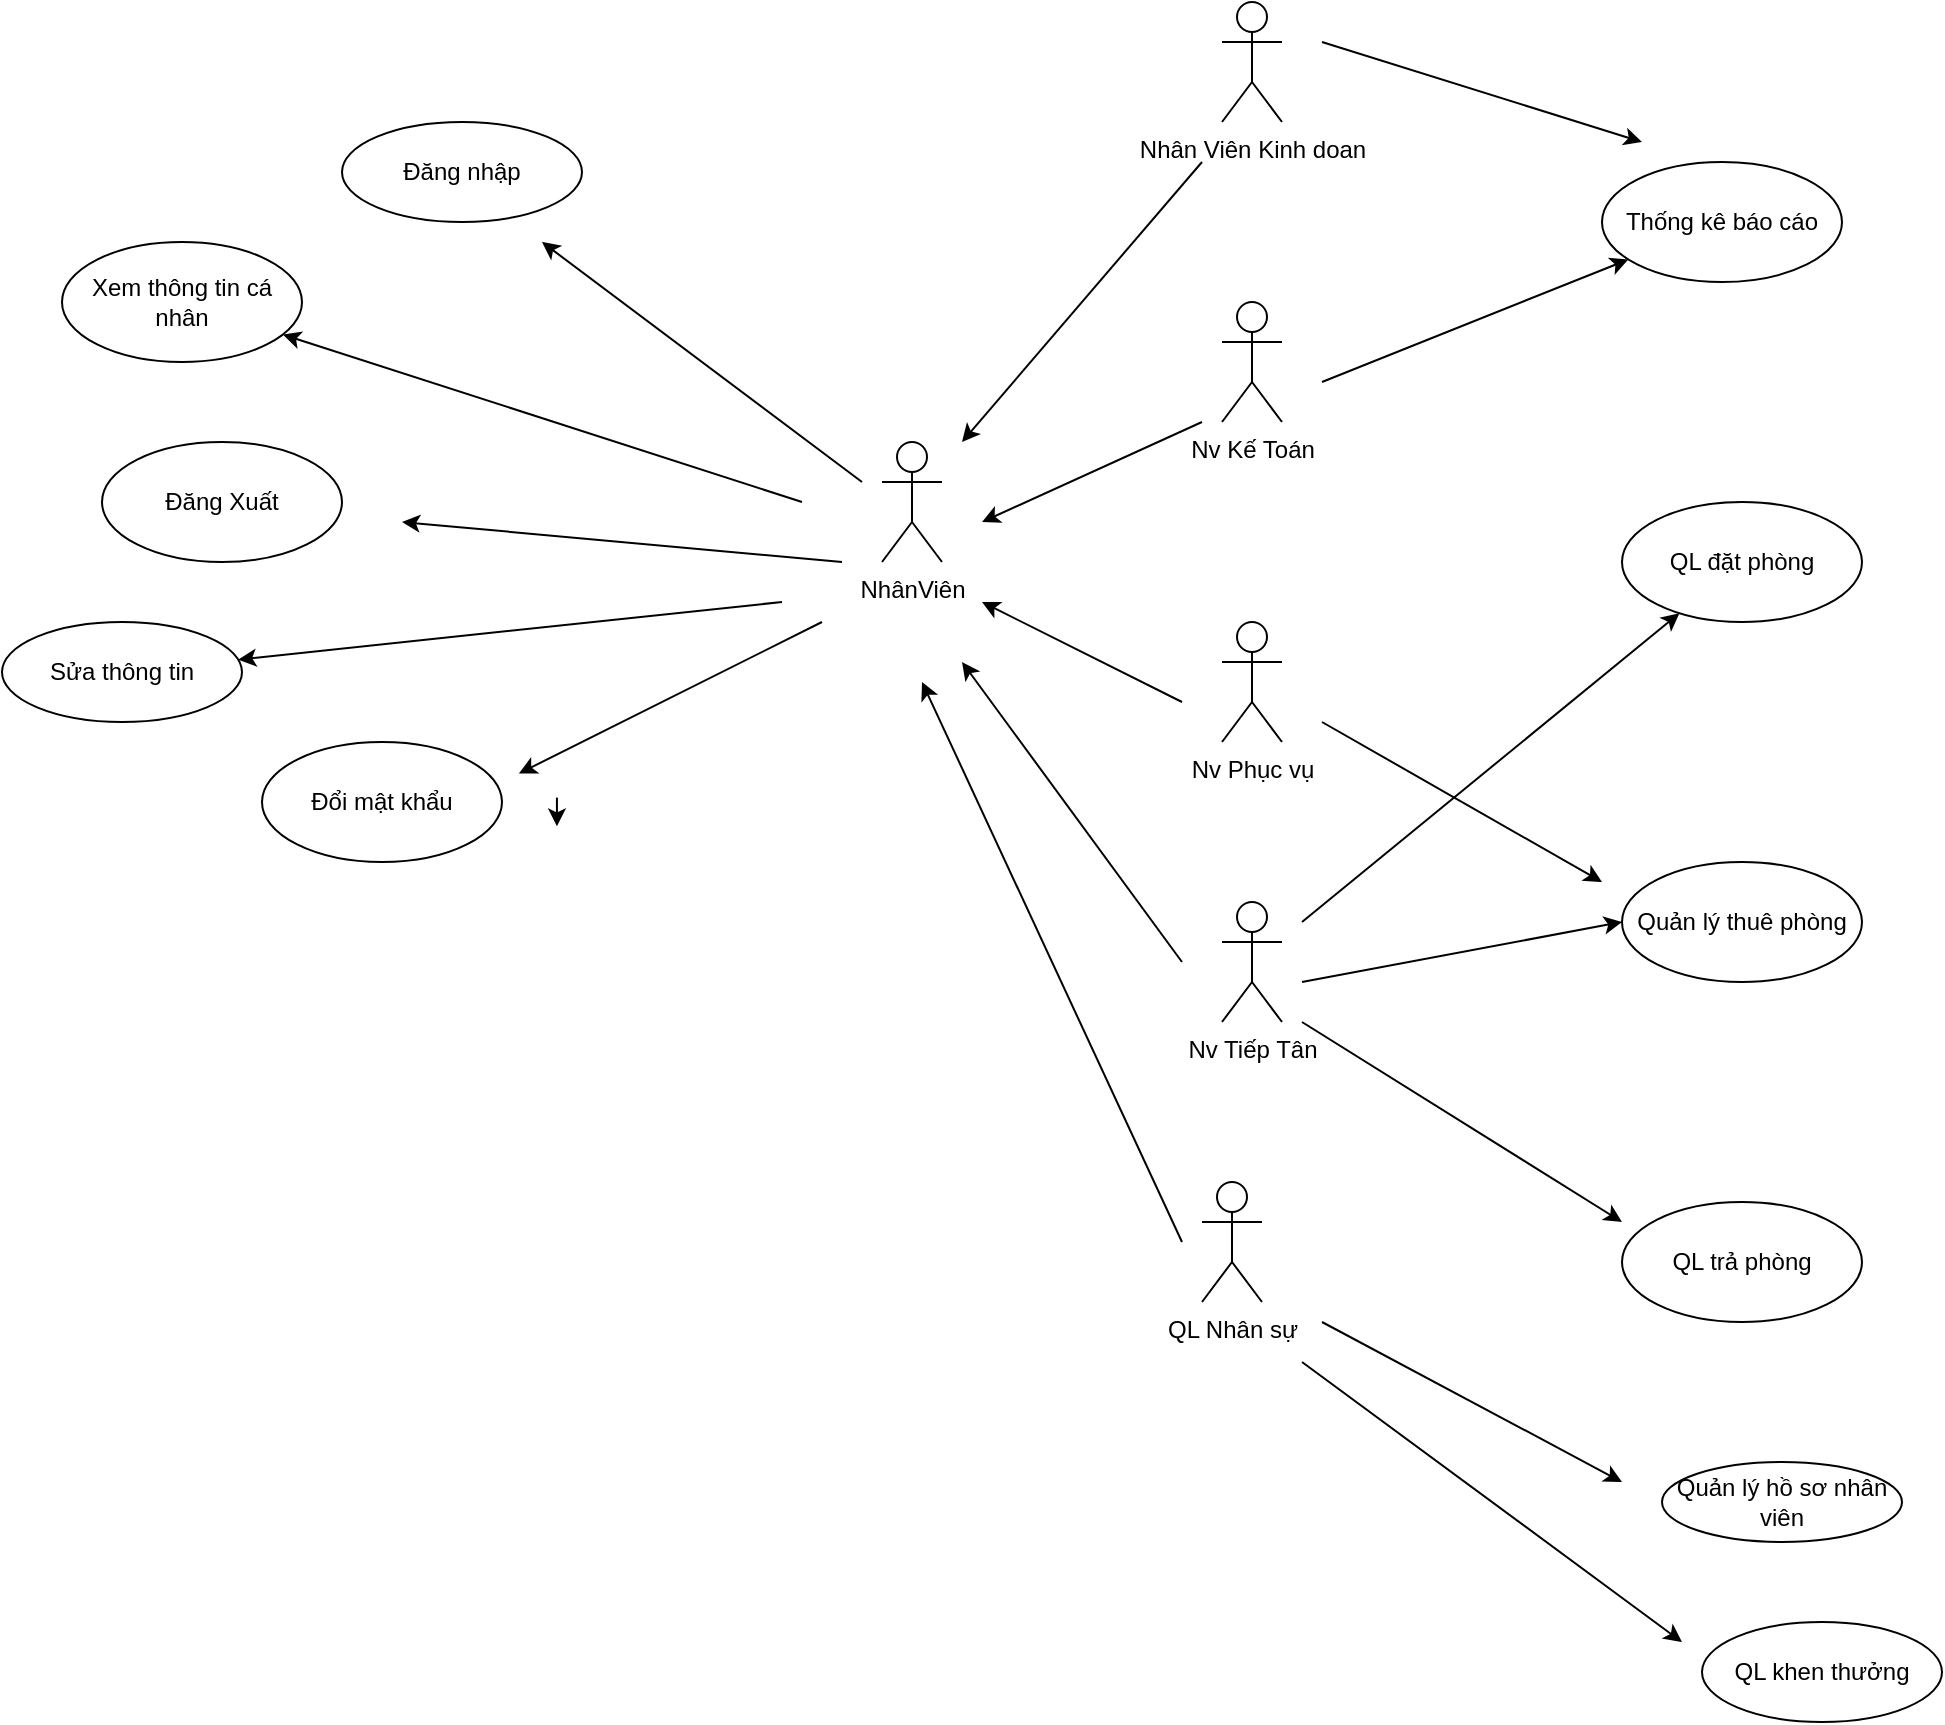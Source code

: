 <mxfile>
    <diagram id="9MTuhOz6bBubnDDvny-y" name="Page-1">
        <mxGraphModel dx="1904" dy="637" grid="1" gridSize="10" guides="1" tooltips="1" connect="1" arrows="1" fold="1" page="1" pageScale="1" pageWidth="850" pageHeight="1100" math="0" shadow="0">
            <root>
                <mxCell id="0"/>
                <mxCell id="1" parent="0"/>
                <mxCell id="2" value="NhânViên" style="shape=umlActor;verticalLabelPosition=bottom;verticalAlign=top;html=1;outlineConnect=0;" parent="1" vertex="1">
                    <mxGeometry x="30" y="290" width="30" height="60" as="geometry"/>
                </mxCell>
                <mxCell id="3" value="Nhân Viên Kinh doan" style="shape=umlActor;verticalLabelPosition=bottom;verticalAlign=top;html=1;outlineConnect=0;" parent="1" vertex="1">
                    <mxGeometry x="200" y="70" width="30" height="60" as="geometry"/>
                </mxCell>
                <mxCell id="4" value="Nv Kế Toán" style="shape=umlActor;verticalLabelPosition=bottom;verticalAlign=top;html=1;outlineConnect=0;" parent="1" vertex="1">
                    <mxGeometry x="200" y="220" width="30" height="60" as="geometry"/>
                </mxCell>
                <mxCell id="5" value="Nv Phục vụ" style="shape=umlActor;verticalLabelPosition=bottom;verticalAlign=top;html=1;outlineConnect=0;" parent="1" vertex="1">
                    <mxGeometry x="200" y="380" width="30" height="60" as="geometry"/>
                </mxCell>
                <mxCell id="6" value="Nv Tiếp Tân" style="shape=umlActor;verticalLabelPosition=bottom;verticalAlign=top;html=1;outlineConnect=0;" parent="1" vertex="1">
                    <mxGeometry x="200" y="520" width="30" height="60" as="geometry"/>
                </mxCell>
                <mxCell id="7" value="QL Nhân sự" style="shape=umlActor;verticalLabelPosition=bottom;verticalAlign=top;html=1;outlineConnect=0;" parent="1" vertex="1">
                    <mxGeometry x="190" y="660" width="30" height="60" as="geometry"/>
                </mxCell>
                <mxCell id="8" value="" style="endArrow=classic;html=1;" edge="1" parent="1" target="11">
                    <mxGeometry width="50" height="50" relative="1" as="geometry">
                        <mxPoint x="250" y="260" as="sourcePoint"/>
                        <mxPoint x="450" y="230" as="targetPoint"/>
                    </mxGeometry>
                </mxCell>
                <mxCell id="11" value="Thống kê báo cáo" style="ellipse;whiteSpace=wrap;html=1;" vertex="1" parent="1">
                    <mxGeometry x="390" y="150" width="120" height="60" as="geometry"/>
                </mxCell>
                <mxCell id="12" value="QL đặt phòng" style="ellipse;whiteSpace=wrap;html=1;" vertex="1" parent="1">
                    <mxGeometry x="400" y="320" width="120" height="60" as="geometry"/>
                </mxCell>
                <mxCell id="13" value="Quản lý thuê phòng" style="ellipse;whiteSpace=wrap;html=1;" vertex="1" parent="1">
                    <mxGeometry x="400" y="500" width="120" height="60" as="geometry"/>
                </mxCell>
                <mxCell id="14" value="QL trả phòng" style="ellipse;whiteSpace=wrap;html=1;" vertex="1" parent="1">
                    <mxGeometry x="400" y="670" width="120" height="60" as="geometry"/>
                </mxCell>
                <mxCell id="16" value="" style="endArrow=classic;html=1;" edge="1" parent="1">
                    <mxGeometry width="50" height="50" relative="1" as="geometry">
                        <mxPoint x="190" y="150" as="sourcePoint"/>
                        <mxPoint x="70" y="290" as="targetPoint"/>
                    </mxGeometry>
                </mxCell>
                <mxCell id="18" value="" style="endArrow=classic;html=1;" edge="1" parent="1">
                    <mxGeometry width="50" height="50" relative="1" as="geometry">
                        <mxPoint x="190" y="280" as="sourcePoint"/>
                        <mxPoint x="80" y="330" as="targetPoint"/>
                    </mxGeometry>
                </mxCell>
                <mxCell id="19" value="" style="endArrow=classic;html=1;" edge="1" parent="1">
                    <mxGeometry width="50" height="50" relative="1" as="geometry">
                        <mxPoint x="180" y="420" as="sourcePoint"/>
                        <mxPoint x="80" y="370" as="targetPoint"/>
                    </mxGeometry>
                </mxCell>
                <mxCell id="20" value="" style="endArrow=classic;html=1;" edge="1" parent="1">
                    <mxGeometry width="50" height="50" relative="1" as="geometry">
                        <mxPoint x="180" y="550" as="sourcePoint"/>
                        <mxPoint x="70" y="400" as="targetPoint"/>
                    </mxGeometry>
                </mxCell>
                <mxCell id="21" value="" style="endArrow=classic;html=1;" edge="1" parent="1">
                    <mxGeometry width="50" height="50" relative="1" as="geometry">
                        <mxPoint x="180" y="690" as="sourcePoint"/>
                        <mxPoint x="50" y="410" as="targetPoint"/>
                    </mxGeometry>
                </mxCell>
                <mxCell id="22" value="" style="endArrow=classic;html=1;" edge="1" parent="1">
                    <mxGeometry width="50" height="50" relative="1" as="geometry">
                        <mxPoint x="240" y="580" as="sourcePoint"/>
                        <mxPoint x="400" y="680" as="targetPoint"/>
                    </mxGeometry>
                </mxCell>
                <mxCell id="23" value="" style="endArrow=classic;html=1;" edge="1" parent="1">
                    <mxGeometry width="50" height="50" relative="1" as="geometry">
                        <mxPoint x="250" y="430" as="sourcePoint"/>
                        <mxPoint x="390" y="510" as="targetPoint"/>
                    </mxGeometry>
                </mxCell>
                <mxCell id="24" value="" style="endArrow=classic;html=1;entryX=0;entryY=0.5;entryDx=0;entryDy=0;" edge="1" parent="1" target="13">
                    <mxGeometry width="50" height="50" relative="1" as="geometry">
                        <mxPoint x="240" y="560" as="sourcePoint"/>
                        <mxPoint x="300" y="550" as="targetPoint"/>
                    </mxGeometry>
                </mxCell>
                <mxCell id="25" value="" style="endArrow=classic;html=1;" edge="1" parent="1" target="12">
                    <mxGeometry width="50" height="50" relative="1" as="geometry">
                        <mxPoint x="240" y="530" as="sourcePoint"/>
                        <mxPoint x="310" y="480" as="targetPoint"/>
                    </mxGeometry>
                </mxCell>
                <mxCell id="26" value="" style="endArrow=classic;html=1;" edge="1" parent="1">
                    <mxGeometry width="50" height="50" relative="1" as="geometry">
                        <mxPoint x="250" y="90" as="sourcePoint"/>
                        <mxPoint x="410" y="140" as="targetPoint"/>
                    </mxGeometry>
                </mxCell>
                <mxCell id="28" value="" style="endArrow=classic;html=1;" edge="1" parent="1">
                    <mxGeometry width="50" height="50" relative="1" as="geometry">
                        <mxPoint x="20" y="310" as="sourcePoint"/>
                        <mxPoint x="-140" y="190" as="targetPoint"/>
                    </mxGeometry>
                </mxCell>
                <mxCell id="29" value="Đăng nhập" style="ellipse;whiteSpace=wrap;html=1;" vertex="1" parent="1">
                    <mxGeometry x="-240" y="130" width="120" height="50" as="geometry"/>
                </mxCell>
                <mxCell id="31" value="" style="endArrow=classic;html=1;" edge="1" parent="1">
                    <mxGeometry width="50" height="50" relative="1" as="geometry">
                        <mxPoint x="10" y="350" as="sourcePoint"/>
                        <mxPoint x="-210" y="330" as="targetPoint"/>
                    </mxGeometry>
                </mxCell>
                <mxCell id="32" value="Đăng Xuất" style="ellipse;whiteSpace=wrap;html=1;" vertex="1" parent="1">
                    <mxGeometry x="-360" y="290" width="120" height="60" as="geometry"/>
                </mxCell>
                <mxCell id="33" value="" style="endArrow=classic;html=1;" edge="1" parent="1">
                    <mxGeometry width="50" height="50" relative="1" as="geometry">
                        <mxPoint y="380" as="sourcePoint"/>
                        <mxPoint x="-151.589" y="455.794" as="targetPoint"/>
                    </mxGeometry>
                </mxCell>
                <mxCell id="35" style="edgeStyle=none;html=1;" edge="1" parent="1">
                    <mxGeometry relative="1" as="geometry">
                        <mxPoint x="-132.53" y="467.816" as="sourcePoint"/>
                        <mxPoint x="-132.53" y="482.184" as="targetPoint"/>
                    </mxGeometry>
                </mxCell>
                <mxCell id="36" value="Đổi mật khẩu" style="ellipse;whiteSpace=wrap;html=1;" vertex="1" parent="1">
                    <mxGeometry x="-280" y="440" width="120" height="60" as="geometry"/>
                </mxCell>
                <mxCell id="40" style="edgeStyle=none;html=1;" edge="1" parent="1">
                    <mxGeometry relative="1" as="geometry">
                        <mxPoint x="480" y="790" as="targetPoint"/>
                        <mxPoint x="480" y="790" as="sourcePoint"/>
                    </mxGeometry>
                </mxCell>
                <mxCell id="37" value="Quản lý hồ sơ nhân viên" style="ellipse;whiteSpace=wrap;html=1;" vertex="1" parent="1">
                    <mxGeometry x="420" y="800" width="120" height="40" as="geometry"/>
                </mxCell>
                <mxCell id="39" value="" style="endArrow=classic;html=1;" edge="1" parent="1">
                    <mxGeometry width="50" height="50" relative="1" as="geometry">
                        <mxPoint x="250" y="730" as="sourcePoint"/>
                        <mxPoint x="400" y="810" as="targetPoint"/>
                    </mxGeometry>
                </mxCell>
                <mxCell id="41" value="" style="endArrow=classic;html=1;" edge="1" parent="1" target="42">
                    <mxGeometry width="50" height="50" relative="1" as="geometry">
                        <mxPoint x="-10" y="320" as="sourcePoint"/>
                        <mxPoint x="-280" y="230" as="targetPoint"/>
                    </mxGeometry>
                </mxCell>
                <mxCell id="42" value="Xem thông tin cá nhân" style="ellipse;whiteSpace=wrap;html=1;" vertex="1" parent="1">
                    <mxGeometry x="-380" y="190" width="120" height="60" as="geometry"/>
                </mxCell>
                <mxCell id="43" value="" style="endArrow=classic;html=1;" edge="1" parent="1" target="44">
                    <mxGeometry width="50" height="50" relative="1" as="geometry">
                        <mxPoint x="-20" y="370" as="sourcePoint"/>
                        <mxPoint x="-350" y="420" as="targetPoint"/>
                    </mxGeometry>
                </mxCell>
                <mxCell id="44" value="Sửa thông tin" style="ellipse;whiteSpace=wrap;html=1;" vertex="1" parent="1">
                    <mxGeometry x="-410" y="380" width="120" height="50" as="geometry"/>
                </mxCell>
                <mxCell id="48" value="QL khen thưởng" style="ellipse;whiteSpace=wrap;html=1;" vertex="1" parent="1">
                    <mxGeometry x="440" y="880" width="120" height="50" as="geometry"/>
                </mxCell>
                <mxCell id="49" value="" style="endArrow=classic;html=1;" edge="1" parent="1">
                    <mxGeometry width="50" height="50" relative="1" as="geometry">
                        <mxPoint x="240" y="750" as="sourcePoint"/>
                        <mxPoint x="430" y="890" as="targetPoint"/>
                    </mxGeometry>
                </mxCell>
            </root>
        </mxGraphModel>
    </diagram>
</mxfile>